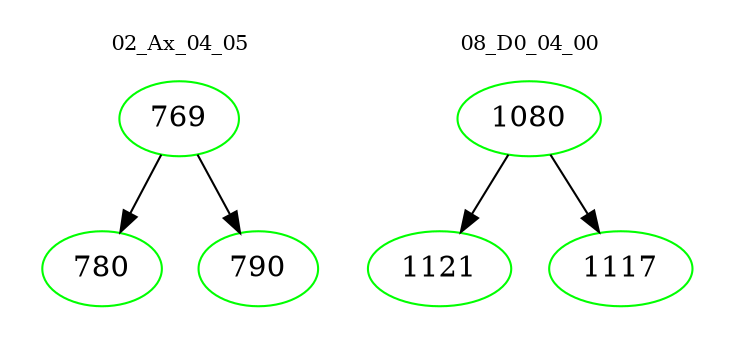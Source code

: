 digraph{
subgraph cluster_0 {
color = white
label = "02_Ax_04_05";
fontsize=10;
T0_769 [label="769", color="green"]
T0_769 -> T0_780 [color="black"]
T0_780 [label="780", color="green"]
T0_769 -> T0_790 [color="black"]
T0_790 [label="790", color="green"]
}
subgraph cluster_1 {
color = white
label = "08_D0_04_00";
fontsize=10;
T1_1080 [label="1080", color="green"]
T1_1080 -> T1_1121 [color="black"]
T1_1121 [label="1121", color="green"]
T1_1080 -> T1_1117 [color="black"]
T1_1117 [label="1117", color="green"]
}
}
